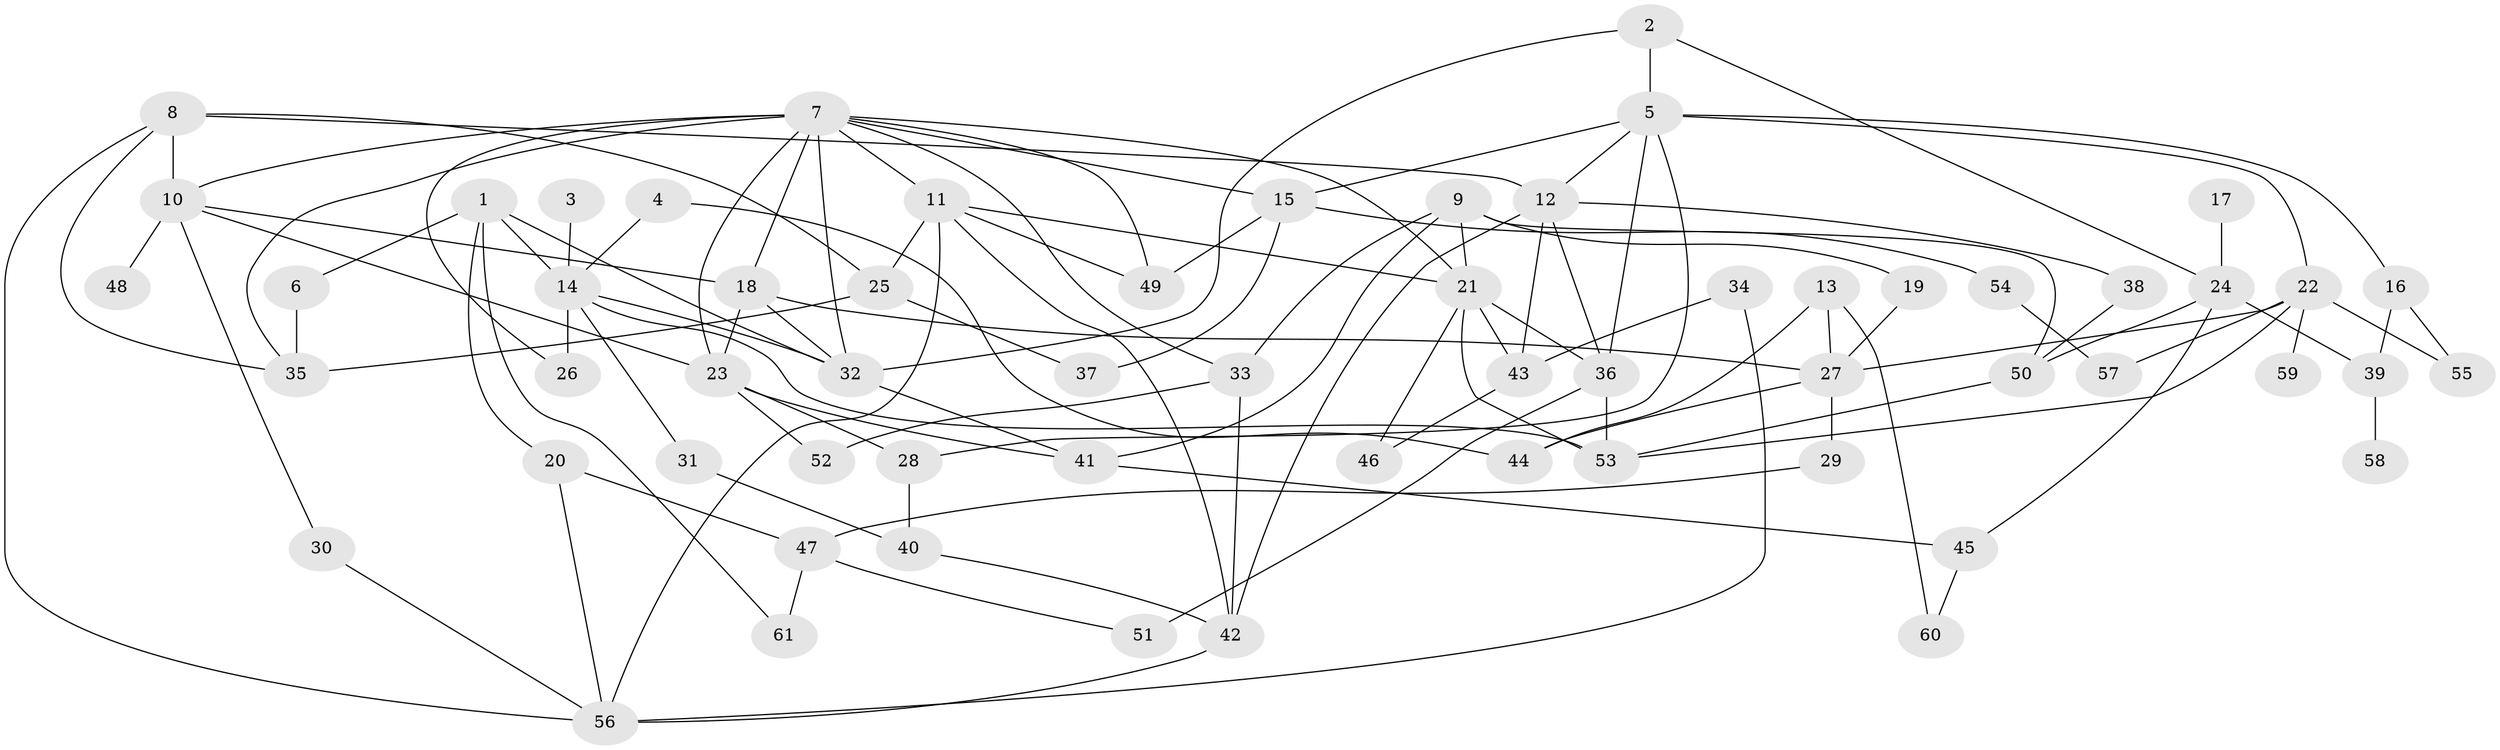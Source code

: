 // original degree distribution, {3: 0.21774193548387097, 5: 0.10483870967741936, 8: 0.024193548387096774, 9: 0.008064516129032258, 4: 0.1532258064516129, 1: 0.1774193548387097, 2: 0.2903225806451613, 7: 0.008064516129032258, 6: 0.016129032258064516}
// Generated by graph-tools (version 1.1) at 2025/01/03/09/25 03:01:00]
// undirected, 61 vertices, 112 edges
graph export_dot {
graph [start="1"]
  node [color=gray90,style=filled];
  1;
  2;
  3;
  4;
  5;
  6;
  7;
  8;
  9;
  10;
  11;
  12;
  13;
  14;
  15;
  16;
  17;
  18;
  19;
  20;
  21;
  22;
  23;
  24;
  25;
  26;
  27;
  28;
  29;
  30;
  31;
  32;
  33;
  34;
  35;
  36;
  37;
  38;
  39;
  40;
  41;
  42;
  43;
  44;
  45;
  46;
  47;
  48;
  49;
  50;
  51;
  52;
  53;
  54;
  55;
  56;
  57;
  58;
  59;
  60;
  61;
  1 -- 6 [weight=1.0];
  1 -- 14 [weight=1.0];
  1 -- 20 [weight=1.0];
  1 -- 32 [weight=1.0];
  1 -- 61 [weight=1.0];
  2 -- 5 [weight=1.0];
  2 -- 24 [weight=1.0];
  2 -- 32 [weight=1.0];
  3 -- 14 [weight=1.0];
  4 -- 14 [weight=1.0];
  4 -- 44 [weight=1.0];
  5 -- 12 [weight=1.0];
  5 -- 15 [weight=1.0];
  5 -- 16 [weight=1.0];
  5 -- 22 [weight=1.0];
  5 -- 28 [weight=1.0];
  5 -- 36 [weight=1.0];
  6 -- 35 [weight=1.0];
  7 -- 10 [weight=1.0];
  7 -- 11 [weight=3.0];
  7 -- 15 [weight=1.0];
  7 -- 18 [weight=1.0];
  7 -- 21 [weight=1.0];
  7 -- 23 [weight=1.0];
  7 -- 26 [weight=2.0];
  7 -- 32 [weight=2.0];
  7 -- 33 [weight=1.0];
  7 -- 35 [weight=1.0];
  7 -- 49 [weight=1.0];
  8 -- 10 [weight=1.0];
  8 -- 12 [weight=1.0];
  8 -- 25 [weight=1.0];
  8 -- 35 [weight=1.0];
  8 -- 56 [weight=1.0];
  9 -- 19 [weight=1.0];
  9 -- 21 [weight=1.0];
  9 -- 33 [weight=1.0];
  9 -- 41 [weight=1.0];
  9 -- 50 [weight=1.0];
  10 -- 18 [weight=1.0];
  10 -- 23 [weight=1.0];
  10 -- 30 [weight=1.0];
  10 -- 48 [weight=1.0];
  11 -- 21 [weight=1.0];
  11 -- 25 [weight=1.0];
  11 -- 42 [weight=1.0];
  11 -- 49 [weight=1.0];
  11 -- 56 [weight=1.0];
  12 -- 36 [weight=1.0];
  12 -- 38 [weight=1.0];
  12 -- 42 [weight=1.0];
  12 -- 43 [weight=2.0];
  13 -- 27 [weight=1.0];
  13 -- 44 [weight=1.0];
  13 -- 60 [weight=1.0];
  14 -- 26 [weight=1.0];
  14 -- 31 [weight=1.0];
  14 -- 32 [weight=1.0];
  14 -- 53 [weight=2.0];
  15 -- 37 [weight=1.0];
  15 -- 49 [weight=1.0];
  15 -- 54 [weight=1.0];
  16 -- 39 [weight=1.0];
  16 -- 55 [weight=1.0];
  17 -- 24 [weight=1.0];
  18 -- 23 [weight=1.0];
  18 -- 27 [weight=1.0];
  18 -- 32 [weight=1.0];
  19 -- 27 [weight=1.0];
  20 -- 47 [weight=1.0];
  20 -- 56 [weight=1.0];
  21 -- 36 [weight=1.0];
  21 -- 43 [weight=1.0];
  21 -- 46 [weight=1.0];
  21 -- 53 [weight=1.0];
  22 -- 27 [weight=1.0];
  22 -- 53 [weight=1.0];
  22 -- 55 [weight=1.0];
  22 -- 57 [weight=1.0];
  22 -- 59 [weight=1.0];
  23 -- 28 [weight=2.0];
  23 -- 41 [weight=1.0];
  23 -- 52 [weight=1.0];
  24 -- 39 [weight=1.0];
  24 -- 45 [weight=1.0];
  24 -- 50 [weight=1.0];
  25 -- 35 [weight=2.0];
  25 -- 37 [weight=1.0];
  27 -- 29 [weight=1.0];
  27 -- 44 [weight=1.0];
  28 -- 40 [weight=1.0];
  29 -- 47 [weight=1.0];
  30 -- 56 [weight=1.0];
  31 -- 40 [weight=1.0];
  32 -- 41 [weight=1.0];
  33 -- 42 [weight=1.0];
  33 -- 52 [weight=1.0];
  34 -- 43 [weight=1.0];
  34 -- 56 [weight=1.0];
  36 -- 51 [weight=2.0];
  36 -- 53 [weight=1.0];
  38 -- 50 [weight=1.0];
  39 -- 58 [weight=1.0];
  40 -- 42 [weight=1.0];
  41 -- 45 [weight=1.0];
  42 -- 56 [weight=1.0];
  43 -- 46 [weight=1.0];
  45 -- 60 [weight=1.0];
  47 -- 51 [weight=1.0];
  47 -- 61 [weight=1.0];
  50 -- 53 [weight=1.0];
  54 -- 57 [weight=1.0];
}
